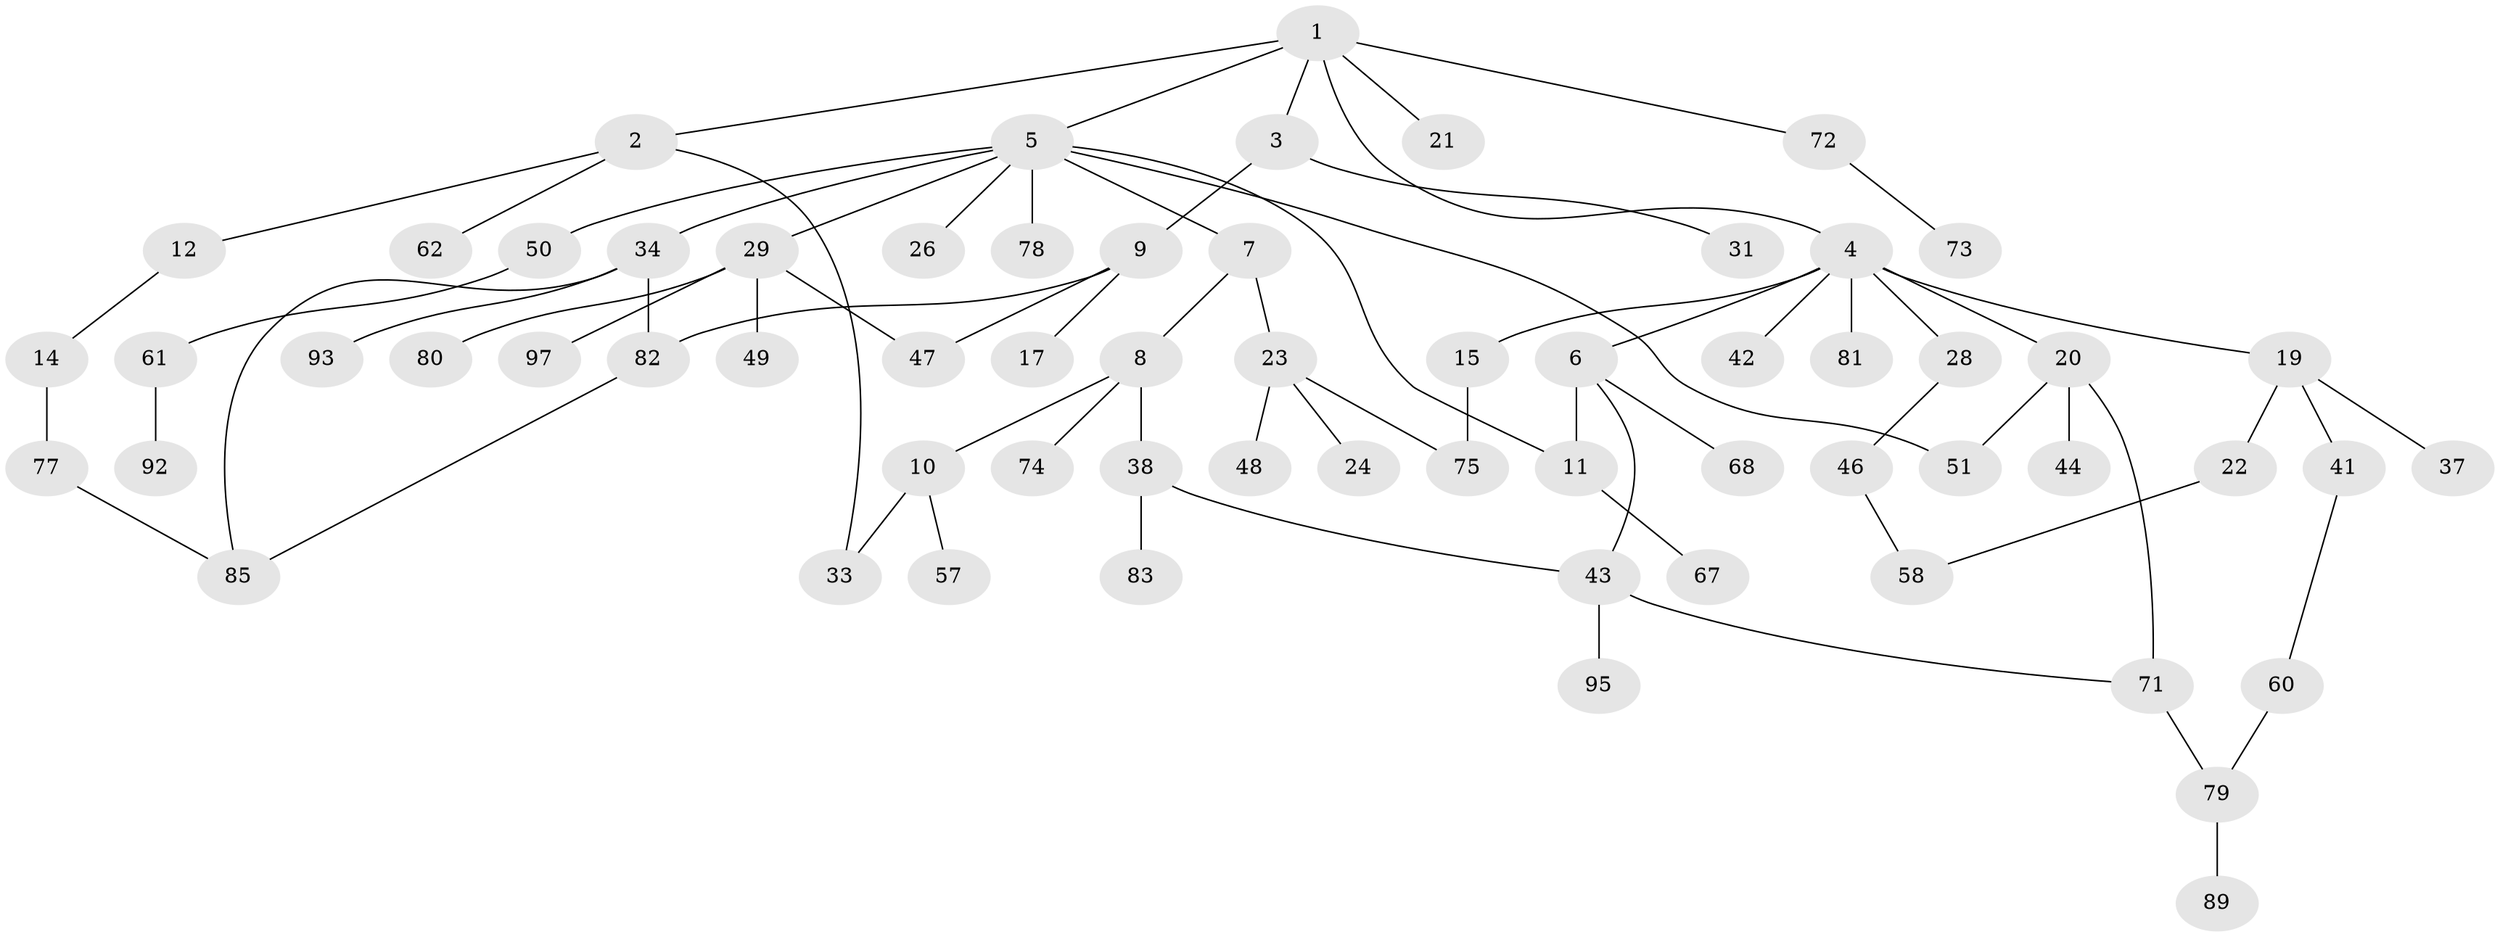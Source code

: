// original degree distribution, {7: 0.02040816326530612, 4: 0.061224489795918366, 8: 0.01020408163265306, 5: 0.02040816326530612, 3: 0.21428571428571427, 2: 0.2857142857142857, 1: 0.37755102040816324, 6: 0.01020408163265306}
// Generated by graph-tools (version 1.1) at 2025/10/02/27/25 16:10:55]
// undirected, 64 vertices, 75 edges
graph export_dot {
graph [start="1"]
  node [color=gray90,style=filled];
  1 [super="+98"];
  2 [super="+30"];
  3 [super="+54"];
  4 [super="+25"];
  5 [super="+13"];
  6 [super="+35"];
  7 [super="+45"];
  8 [super="+18"];
  9 [super="+16"];
  10 [super="+36"];
  11 [super="+64"];
  12;
  14;
  15 [super="+39"];
  17 [super="+63"];
  19 [super="+27"];
  20 [super="+32"];
  21 [super="+55"];
  22 [super="+91"];
  23 [super="+59"];
  24;
  26;
  28;
  29 [super="+52"];
  31 [super="+56"];
  33;
  34 [super="+40"];
  37;
  38;
  41;
  42;
  43 [super="+53"];
  44;
  46 [super="+69"];
  47 [super="+96"];
  48;
  49;
  50 [super="+70"];
  51;
  57 [super="+76"];
  58 [super="+65"];
  60;
  61 [super="+66"];
  62;
  67 [super="+94"];
  68;
  71;
  72 [super="+84"];
  73;
  74;
  75;
  77 [super="+86"];
  78;
  79 [super="+87"];
  80;
  81;
  82 [super="+88"];
  83;
  85 [super="+90"];
  89;
  92;
  93;
  95;
  97;
  1 -- 2;
  1 -- 3;
  1 -- 4;
  1 -- 5;
  1 -- 21;
  1 -- 72;
  2 -- 12;
  2 -- 33;
  2 -- 62;
  3 -- 9;
  3 -- 31;
  4 -- 6;
  4 -- 15;
  4 -- 19;
  4 -- 20;
  4 -- 28;
  4 -- 81;
  4 -- 42;
  5 -- 7;
  5 -- 11;
  5 -- 50;
  5 -- 78;
  5 -- 51;
  5 -- 26;
  5 -- 29;
  5 -- 34;
  6 -- 43;
  6 -- 68;
  6 -- 11;
  7 -- 8;
  7 -- 23;
  8 -- 10;
  8 -- 38;
  8 -- 74;
  9 -- 82;
  9 -- 17;
  9 -- 47;
  10 -- 57;
  10 -- 33;
  11 -- 67;
  12 -- 14;
  14 -- 77;
  15 -- 75;
  19 -- 22;
  19 -- 41;
  19 -- 37;
  20 -- 44;
  20 -- 71;
  20 -- 51;
  22 -- 58;
  23 -- 24;
  23 -- 48;
  23 -- 75;
  28 -- 46;
  29 -- 49;
  29 -- 80;
  29 -- 97;
  29 -- 47;
  34 -- 93;
  34 -- 82;
  34 -- 85;
  38 -- 83;
  38 -- 43;
  41 -- 60;
  43 -- 71;
  43 -- 95;
  46 -- 58;
  50 -- 61;
  60 -- 79;
  61 -- 92;
  71 -- 79;
  72 -- 73;
  77 -- 85;
  79 -- 89;
  82 -- 85;
}
